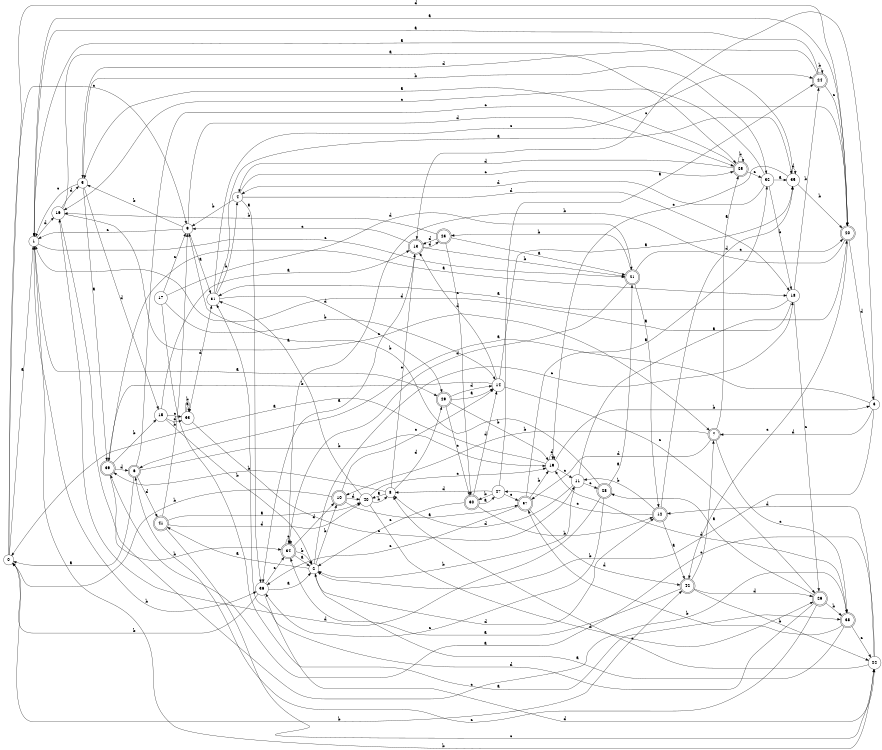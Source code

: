 digraph n35_4 {
__start0 [label="" shape="none"];

rankdir=LR;
size="8,5";

s0 [style="filled", color="black", fillcolor="white" shape="circle", label="0"];
s1 [style="filled", color="black", fillcolor="white" shape="circle", label="1"];
s2 [style="filled", color="black", fillcolor="white" shape="circle", label="2"];
s3 [style="filled", color="black", fillcolor="white" shape="circle", label="3"];
s4 [style="filled", color="black", fillcolor="white" shape="circle", label="4"];
s5 [style="filled", color="black", fillcolor="white" shape="circle", label="5"];
s6 [style="rounded,filled", color="black", fillcolor="white" shape="doublecircle", label="6"];
s7 [style="rounded,filled", color="black", fillcolor="white" shape="doublecircle", label="7"];
s8 [style="filled", color="black", fillcolor="white" shape="circle", label="8"];
s9 [style="filled", color="black", fillcolor="white" shape="circle", label="9"];
s10 [style="rounded,filled", color="black", fillcolor="white" shape="doublecircle", label="10"];
s11 [style="filled", color="black", fillcolor="white" shape="circle", label="11"];
s12 [style="rounded,filled", color="black", fillcolor="white" shape="doublecircle", label="12"];
s13 [style="rounded,filled", color="black", fillcolor="white" shape="doublecircle", label="13"];
s14 [style="filled", color="black", fillcolor="white" shape="circle", label="14"];
s15 [style="filled", color="black", fillcolor="white" shape="circle", label="15"];
s16 [style="filled", color="black", fillcolor="white" shape="circle", label="16"];
s17 [style="filled", color="black", fillcolor="white" shape="circle", label="17"];
s18 [style="filled", color="black", fillcolor="white" shape="circle", label="18"];
s19 [style="filled", color="black", fillcolor="white" shape="circle", label="19"];
s20 [style="rounded,filled", color="black", fillcolor="white" shape="doublecircle", label="20"];
s21 [style="rounded,filled", color="black", fillcolor="white" shape="doublecircle", label="21"];
s22 [style="filled", color="black", fillcolor="white" shape="circle", label="22"];
s23 [style="rounded,filled", color="black", fillcolor="white" shape="doublecircle", label="23"];
s24 [style="rounded,filled", color="black", fillcolor="white" shape="doublecircle", label="24"];
s25 [style="rounded,filled", color="black", fillcolor="white" shape="doublecircle", label="25"];
s26 [style="rounded,filled", color="black", fillcolor="white" shape="doublecircle", label="26"];
s27 [style="filled", color="black", fillcolor="white" shape="circle", label="27"];
s28 [style="rounded,filled", color="black", fillcolor="white" shape="doublecircle", label="28"];
s29 [style="rounded,filled", color="black", fillcolor="white" shape="doublecircle", label="29"];
s30 [style="rounded,filled", color="black", fillcolor="white" shape="doublecircle", label="30"];
s31 [style="filled", color="black", fillcolor="white" shape="circle", label="31"];
s32 [style="filled", color="black", fillcolor="white" shape="circle", label="32"];
s33 [style="filled", color="black", fillcolor="white" shape="circle", label="33"];
s34 [style="rounded,filled", color="black", fillcolor="white" shape="doublecircle", label="34"];
s35 [style="filled", color="black", fillcolor="white" shape="circle", label="35"];
s36 [style="filled", color="black", fillcolor="white" shape="circle", label="36"];
s37 [style="rounded,filled", color="black", fillcolor="white" shape="doublecircle", label="37"];
s38 [style="rounded,filled", color="black", fillcolor="white" shape="doublecircle", label="38"];
s39 [style="rounded,filled", color="black", fillcolor="white" shape="doublecircle", label="39"];
s40 [style="filled", color="black", fillcolor="white" shape="circle", label="40"];
s41 [style="rounded,filled", color="black", fillcolor="white" shape="doublecircle", label="41"];
s42 [style="rounded,filled", color="black", fillcolor="white" shape="doublecircle", label="42"];
s0 -> s1 [label="a"];
s0 -> s42 [label="b"];
s0 -> s9 [label="c"];
s0 -> s20 [label="d"];
s1 -> s29 [label="a"];
s1 -> s36 [label="b"];
s1 -> s21 [label="c"];
s1 -> s16 [label="d"];
s2 -> s41 [label="a"];
s2 -> s10 [label="b"];
s2 -> s18 [label="c"];
s2 -> s12 [label="d"];
s3 -> s6 [label="a"];
s3 -> s2 [label="b"];
s3 -> s13 [label="c"];
s3 -> s7 [label="d"];
s4 -> s36 [label="a"];
s4 -> s9 [label="b"];
s4 -> s25 [label="c"];
s4 -> s18 [label="d"];
s5 -> s39 [label="a"];
s5 -> s32 [label="b"];
s5 -> s1 [label="c"];
s5 -> s15 [label="d"];
s6 -> s0 [label="a"];
s6 -> s19 [label="b"];
s6 -> s20 [label="c"];
s6 -> s41 [label="d"];
s7 -> s25 [label="a"];
s7 -> s10 [label="b"];
s7 -> s38 [label="c"];
s7 -> s37 [label="d"];
s8 -> s40 [label="a"];
s8 -> s39 [label="b"];
s8 -> s13 [label="c"];
s8 -> s29 [label="d"];
s9 -> s31 [label="a"];
s9 -> s5 [label="b"];
s9 -> s1 [label="c"];
s9 -> s25 [label="d"];
s10 -> s37 [label="a"];
s10 -> s0 [label="b"];
s10 -> s14 [label="c"];
s10 -> s40 [label="d"];
s11 -> s20 [label="a"];
s11 -> s2 [label="b"];
s11 -> s28 [label="c"];
s11 -> s8 [label="d"];
s12 -> s42 [label="a"];
s12 -> s11 [label="b"];
s12 -> s27 [label="c"];
s12 -> s35 [label="d"];
s13 -> s36 [label="a"];
s13 -> s21 [label="b"];
s13 -> s9 [label="c"];
s13 -> s23 [label="d"];
s14 -> s35 [label="a"];
s14 -> s39 [label="b"];
s14 -> s26 [label="c"];
s14 -> s13 [label="d"];
s15 -> s13 [label="a"];
s15 -> s2 [label="b"];
s15 -> s33 [label="c"];
s15 -> s33 [label="d"];
s16 -> s25 [label="a"];
s16 -> s34 [label="b"];
s16 -> s7 [label="c"];
s16 -> s5 [label="d"];
s17 -> s38 [label="a"];
s17 -> s14 [label="b"];
s17 -> s9 [label="c"];
s17 -> s21 [label="d"];
s18 -> s31 [label="a"];
s18 -> s24 [label="b"];
s18 -> s26 [label="c"];
s18 -> s1 [label="d"];
s19 -> s0 [label="a"];
s19 -> s3 [label="b"];
s19 -> s11 [label="c"];
s19 -> s19 [label="d"];
s20 -> s1 [label="a"];
s20 -> s34 [label="b"];
s20 -> s42 [label="c"];
s20 -> s3 [label="d"];
s21 -> s12 [label="a"];
s21 -> s23 [label="b"];
s21 -> s20 [label="c"];
s21 -> s34 [label="d"];
s22 -> s39 [label="a"];
s22 -> s1 [label="b"];
s22 -> s8 [label="c"];
s22 -> s12 [label="d"];
s23 -> s21 [label="a"];
s23 -> s16 [label="b"];
s23 -> s30 [label="c"];
s23 -> s13 [label="d"];
s24 -> s1 [label="a"];
s24 -> s24 [label="b"];
s24 -> s20 [label="c"];
s24 -> s5 [label="d"];
s25 -> s5 [label="a"];
s25 -> s25 [label="b"];
s25 -> s32 [label="c"];
s25 -> s4 [label="d"];
s26 -> s28 [label="a"];
s26 -> s38 [label="b"];
s26 -> s6 [label="c"];
s26 -> s31 [label="d"];
s27 -> s24 [label="a"];
s27 -> s30 [label="b"];
s27 -> s37 [label="c"];
s27 -> s8 [label="d"];
s28 -> s21 [label="a"];
s28 -> s9 [label="b"];
s28 -> s36 [label="c"];
s28 -> s16 [label="d"];
s29 -> s14 [label="a"];
s29 -> s19 [label="b"];
s29 -> s30 [label="c"];
s29 -> s14 [label="d"];
s30 -> s27 [label="a"];
s30 -> s12 [label="b"];
s30 -> s2 [label="c"];
s30 -> s14 [label="d"];
s31 -> s35 [label="a"];
s31 -> s4 [label="b"];
s31 -> s24 [label="c"];
s31 -> s29 [label="d"];
s32 -> s35 [label="a"];
s32 -> s18 [label="b"];
s32 -> s16 [label="c"];
s32 -> s4 [label="d"];
s33 -> s33 [label="a"];
s33 -> s33 [label="b"];
s33 -> s11 [label="c"];
s33 -> s31 [label="d"];
s34 -> s2 [label="a"];
s34 -> s2 [label="b"];
s34 -> s34 [label="c"];
s34 -> s10 [label="d"];
s35 -> s1 [label="a"];
s35 -> s20 [label="b"];
s35 -> s19 [label="c"];
s35 -> s35 [label="d"];
s36 -> s2 [label="a"];
s36 -> s0 [label="b"];
s36 -> s34 [label="c"];
s36 -> s22 [label="d"];
s37 -> s32 [label="a"];
s37 -> s19 [label="b"];
s37 -> s36 [label="c"];
s37 -> s42 [label="d"];
s38 -> s2 [label="a"];
s38 -> s37 [label="b"];
s38 -> s22 [label="c"];
s38 -> s19 [label="d"];
s39 -> s18 [label="a"];
s39 -> s15 [label="b"];
s39 -> s38 [label="c"];
s39 -> s6 [label="d"];
s40 -> s31 [label="a"];
s40 -> s8 [label="b"];
s40 -> s19 [label="c"];
s40 -> s26 [label="d"];
s41 -> s40 [label="a"];
s41 -> s9 [label="b"];
s41 -> s22 [label="c"];
s41 -> s40 [label="d"];
s42 -> s34 [label="a"];
s42 -> s22 [label="b"];
s42 -> s7 [label="c"];
s42 -> s26 [label="d"];

}